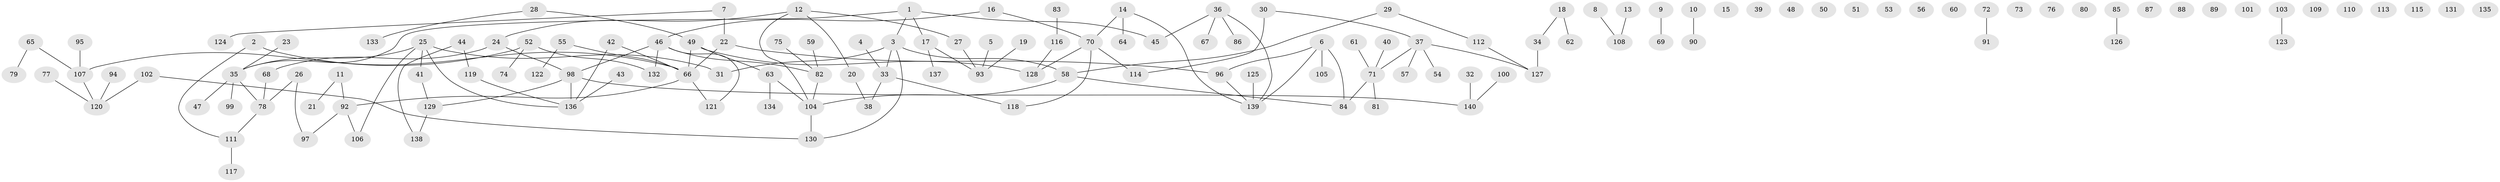 // Generated by graph-tools (version 1.1) at 2025/25/03/09/25 03:25:15]
// undirected, 140 vertices, 135 edges
graph export_dot {
graph [start="1"]
  node [color=gray90,style=filled];
  1;
  2;
  3;
  4;
  5;
  6;
  7;
  8;
  9;
  10;
  11;
  12;
  13;
  14;
  15;
  16;
  17;
  18;
  19;
  20;
  21;
  22;
  23;
  24;
  25;
  26;
  27;
  28;
  29;
  30;
  31;
  32;
  33;
  34;
  35;
  36;
  37;
  38;
  39;
  40;
  41;
  42;
  43;
  44;
  45;
  46;
  47;
  48;
  49;
  50;
  51;
  52;
  53;
  54;
  55;
  56;
  57;
  58;
  59;
  60;
  61;
  62;
  63;
  64;
  65;
  66;
  67;
  68;
  69;
  70;
  71;
  72;
  73;
  74;
  75;
  76;
  77;
  78;
  79;
  80;
  81;
  82;
  83;
  84;
  85;
  86;
  87;
  88;
  89;
  90;
  91;
  92;
  93;
  94;
  95;
  96;
  97;
  98;
  99;
  100;
  101;
  102;
  103;
  104;
  105;
  106;
  107;
  108;
  109;
  110;
  111;
  112;
  113;
  114;
  115;
  116;
  117;
  118;
  119;
  120;
  121;
  122;
  123;
  124;
  125;
  126;
  127;
  128;
  129;
  130;
  131;
  132;
  133;
  134;
  135;
  136;
  137;
  138;
  139;
  140;
  1 -- 3;
  1 -- 17;
  1 -- 35;
  1 -- 45;
  2 -- 66;
  2 -- 111;
  3 -- 31;
  3 -- 33;
  3 -- 58;
  3 -- 130;
  4 -- 33;
  5 -- 93;
  6 -- 84;
  6 -- 96;
  6 -- 105;
  6 -- 139;
  7 -- 22;
  7 -- 124;
  8 -- 108;
  9 -- 69;
  10 -- 90;
  11 -- 21;
  11 -- 92;
  12 -- 20;
  12 -- 24;
  12 -- 27;
  12 -- 104;
  13 -- 108;
  14 -- 64;
  14 -- 70;
  14 -- 139;
  16 -- 46;
  16 -- 70;
  17 -- 93;
  17 -- 137;
  18 -- 34;
  18 -- 62;
  19 -- 93;
  20 -- 38;
  22 -- 66;
  22 -- 96;
  23 -- 35;
  24 -- 68;
  24 -- 98;
  25 -- 31;
  25 -- 35;
  25 -- 41;
  25 -- 106;
  25 -- 136;
  26 -- 78;
  26 -- 97;
  27 -- 93;
  28 -- 49;
  28 -- 133;
  29 -- 58;
  29 -- 112;
  30 -- 37;
  30 -- 114;
  32 -- 140;
  33 -- 38;
  33 -- 118;
  34 -- 127;
  35 -- 47;
  35 -- 78;
  35 -- 99;
  36 -- 45;
  36 -- 67;
  36 -- 86;
  36 -- 139;
  37 -- 54;
  37 -- 57;
  37 -- 71;
  37 -- 127;
  40 -- 71;
  41 -- 129;
  42 -- 66;
  42 -- 136;
  43 -- 136;
  44 -- 119;
  44 -- 138;
  46 -- 82;
  46 -- 98;
  46 -- 121;
  46 -- 132;
  49 -- 63;
  49 -- 66;
  49 -- 128;
  52 -- 74;
  52 -- 107;
  52 -- 132;
  55 -- 66;
  55 -- 122;
  58 -- 84;
  58 -- 104;
  59 -- 82;
  61 -- 71;
  63 -- 104;
  63 -- 134;
  65 -- 79;
  65 -- 107;
  66 -- 92;
  66 -- 121;
  68 -- 78;
  70 -- 114;
  70 -- 118;
  70 -- 128;
  71 -- 81;
  71 -- 84;
  72 -- 91;
  75 -- 82;
  77 -- 120;
  78 -- 111;
  82 -- 104;
  83 -- 116;
  85 -- 126;
  92 -- 97;
  92 -- 106;
  94 -- 120;
  95 -- 107;
  96 -- 139;
  98 -- 129;
  98 -- 136;
  98 -- 140;
  100 -- 140;
  102 -- 120;
  102 -- 130;
  103 -- 123;
  104 -- 130;
  107 -- 120;
  111 -- 117;
  112 -- 127;
  116 -- 128;
  119 -- 136;
  125 -- 139;
  129 -- 138;
}
